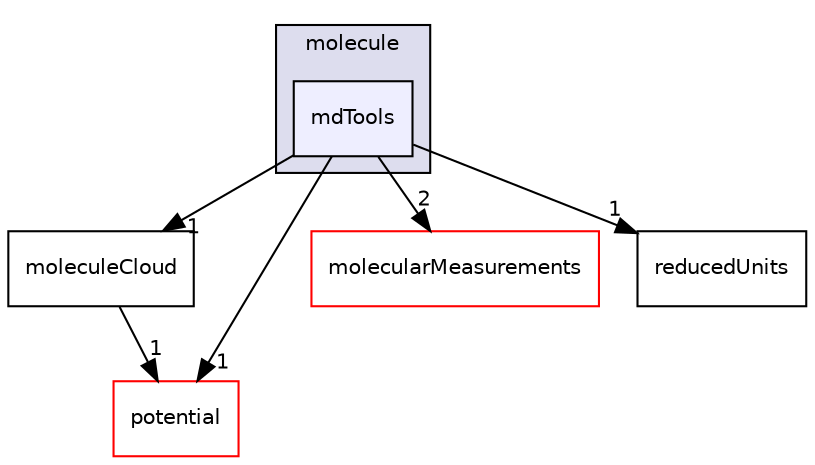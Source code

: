 digraph "src/lagrangian/molecularDynamics/molecule/mdTools" {
  bgcolor=transparent;
  compound=true
  node [ fontsize="10", fontname="Helvetica"];
  edge [ labelfontsize="10", labelfontname="Helvetica"];
  subgraph clusterdir_9c91f16e68bfa950e60056a05e24ffb3 {
    graph [ bgcolor="#ddddee", pencolor="black", label="molecule" fontname="Helvetica", fontsize="10", URL="dir_9c91f16e68bfa950e60056a05e24ffb3.html"]
  dir_08aadd932195c829b1a973f81b59a9dc [shape=box, label="mdTools", style="filled", fillcolor="#eeeeff", pencolor="black", URL="dir_08aadd932195c829b1a973f81b59a9dc.html"];
  }
  dir_9c590f1399dcaacc60516dead6eb8c86 [shape=box label="moleculeCloud" URL="dir_9c590f1399dcaacc60516dead6eb8c86.html"];
  dir_589d2223da338fceb897292fae8915cc [shape=box label="potential" color="red" URL="dir_589d2223da338fceb897292fae8915cc.html"];
  dir_d688c861569b69efcb20a975bc1993fa [shape=box label="molecularMeasurements" color="red" URL="dir_d688c861569b69efcb20a975bc1993fa.html"];
  dir_775a932ad4f9719d28a59a3c8c885aea [shape=box label="reducedUnits" URL="dir_775a932ad4f9719d28a59a3c8c885aea.html"];
  dir_9c590f1399dcaacc60516dead6eb8c86->dir_589d2223da338fceb897292fae8915cc [headlabel="1", labeldistance=1.5 headhref="dir_001645_001647.html"];
  dir_08aadd932195c829b1a973f81b59a9dc->dir_9c590f1399dcaacc60516dead6eb8c86 [headlabel="1", labeldistance=1.5 headhref="dir_001643_001645.html"];
  dir_08aadd932195c829b1a973f81b59a9dc->dir_589d2223da338fceb897292fae8915cc [headlabel="1", labeldistance=1.5 headhref="dir_001643_001647.html"];
  dir_08aadd932195c829b1a973f81b59a9dc->dir_d688c861569b69efcb20a975bc1993fa [headlabel="2", labeldistance=1.5 headhref="dir_001643_001638.html"];
  dir_08aadd932195c829b1a973f81b59a9dc->dir_775a932ad4f9719d28a59a3c8c885aea [headlabel="1", labeldistance=1.5 headhref="dir_001643_001646.html"];
}
